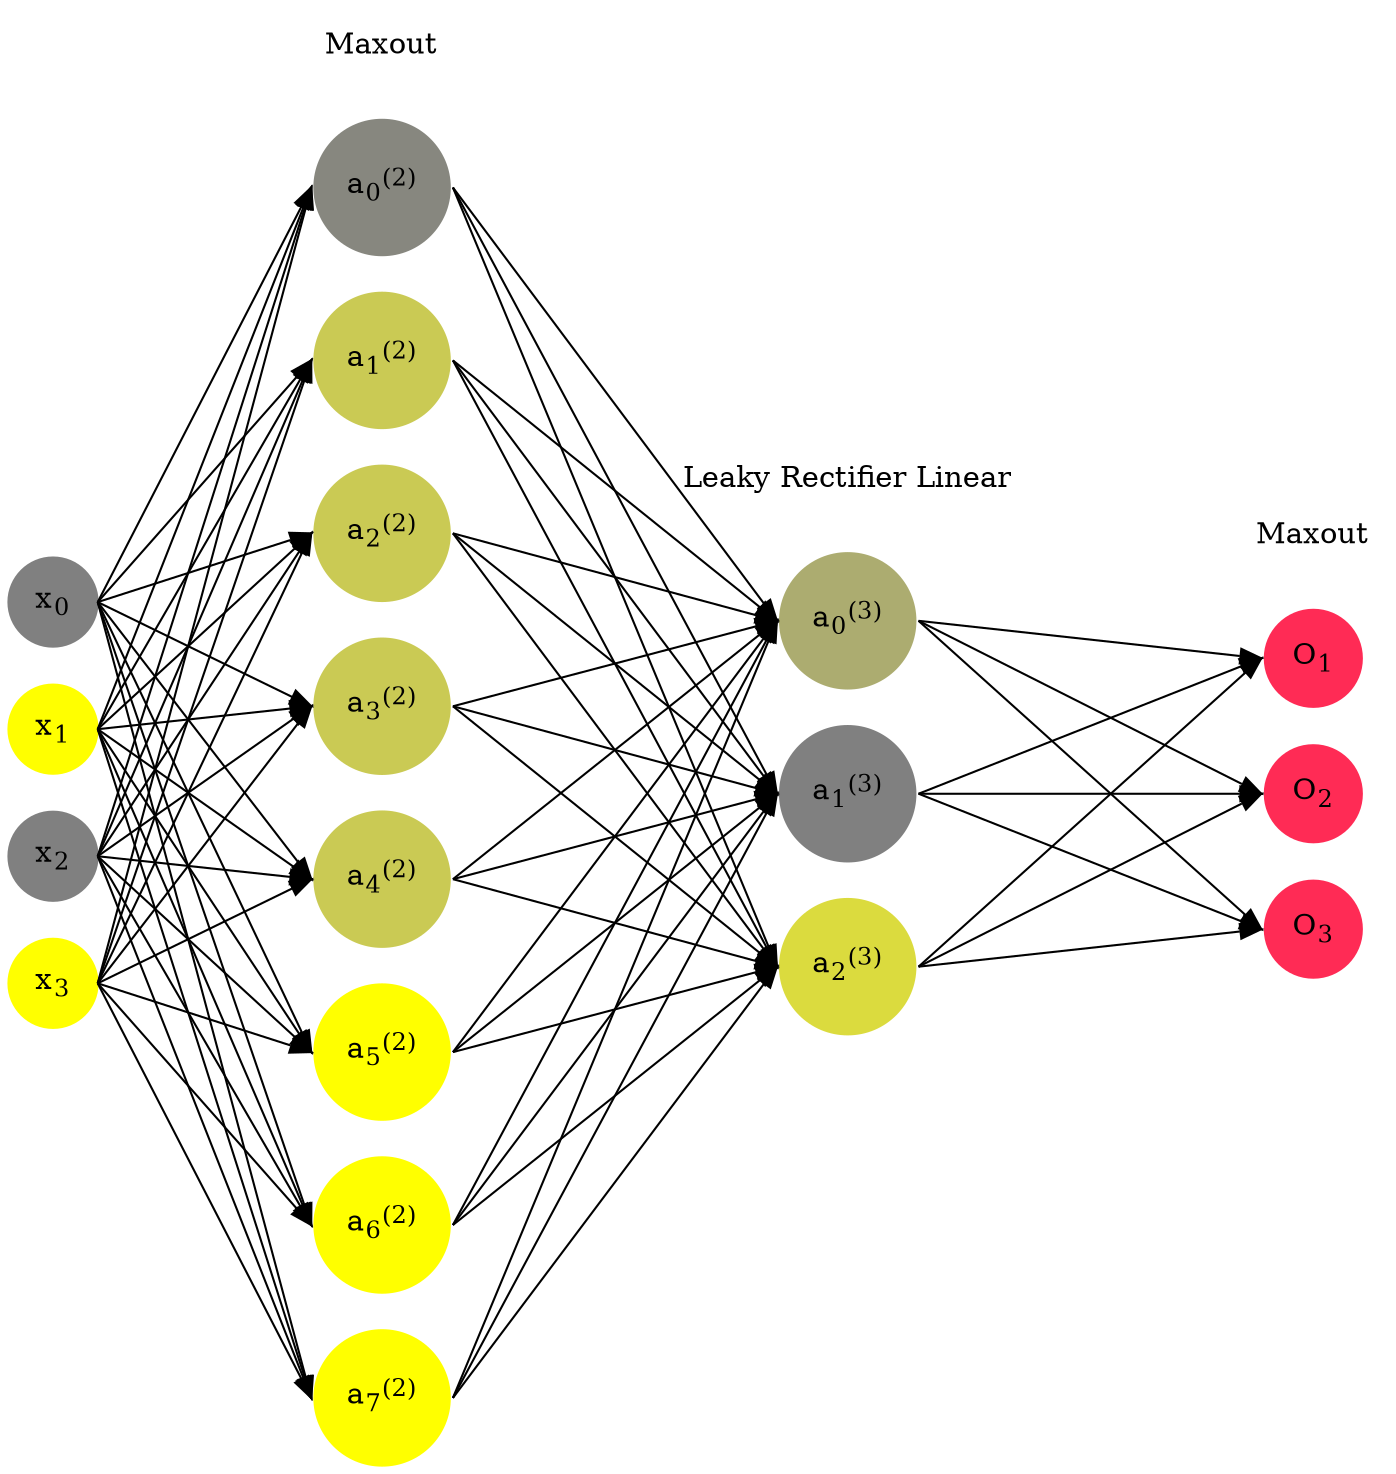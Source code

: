 digraph G {
	rankdir = LR;
	splines=false;
	edge[style=invis];
	ranksep= 1.4;
	{
	node [shape=circle, color="0.1667, 0.0, 0.5", style=filled, fillcolor="0.1667, 0.0, 0.5"];
	x0 [label=<x<sub>0</sub>>];
	}
	{
	node [shape=circle, color="0.1667, 1.0, 1.0", style=filled, fillcolor="0.1667, 1.0, 1.0"];
	x1 [label=<x<sub>1</sub>>];
	}
	{
	node [shape=circle, color="0.1667, 0.0, 0.5", style=filled, fillcolor="0.1667, 0.0, 0.5"];
	x2 [label=<x<sub>2</sub>>];
	}
	{
	node [shape=circle, color="0.1667, 1.0, 1.0", style=filled, fillcolor="0.1667, 1.0, 1.0"];
	x3 [label=<x<sub>3</sub>>];
	}
	{
	node [shape=circle, color="0.1667, 0.058592, 0.529296", style=filled, fillcolor="0.1667, 0.058592, 0.529296"];
	a02 [label=<a<sub>0</sub><sup>(2)</sup>>];
	}
	{
	node [shape=circle, color="0.1667, 0.585232, 0.792616", style=filled, fillcolor="0.1667, 0.585232, 0.792616"];
	a12 [label=<a<sub>1</sub><sup>(2)</sup>>];
	}
	{
	node [shape=circle, color="0.1667, 0.585232, 0.792616", style=filled, fillcolor="0.1667, 0.585232, 0.792616"];
	a22 [label=<a<sub>2</sub><sup>(2)</sup>>];
	}
	{
	node [shape=circle, color="0.1667, 0.585232, 0.792616", style=filled, fillcolor="0.1667, 0.585232, 0.792616"];
	a32 [label=<a<sub>3</sub><sup>(2)</sup>>];
	}
	{
	node [shape=circle, color="0.1667, 0.585232, 0.792616", style=filled, fillcolor="0.1667, 0.585232, 0.792616"];
	a42 [label=<a<sub>4</sub><sup>(2)</sup>>];
	}
	{
	node [shape=circle, color="0.1667, 1.424335, 1.212167", style=filled, fillcolor="0.1667, 1.424335, 1.212167"];
	a52 [label=<a<sub>5</sub><sup>(2)</sup>>];
	}
	{
	node [shape=circle, color="0.1667, 1.424335, 1.212167", style=filled, fillcolor="0.1667, 1.424335, 1.212167"];
	a62 [label=<a<sub>6</sub><sup>(2)</sup>>];
	}
	{
	node [shape=circle, color="0.1667, 1.424335, 1.212167", style=filled, fillcolor="0.1667, 1.424335, 1.212167"];
	a72 [label=<a<sub>7</sub><sup>(2)</sup>>];
	}
	{
	node [shape=circle, color="0.1667, 0.346414, 0.673207", style=filled, fillcolor="0.1667, 0.346414, 0.673207"];
	a03 [label=<a<sub>0</sub><sup>(3)</sup>>];
	}
	{
	node [shape=circle, color="0.1667, 0.000173, 0.500087", style=filled, fillcolor="0.1667, 0.000173, 0.500087"];
	a13 [label=<a<sub>1</sub><sup>(3)</sup>>];
	}
	{
	node [shape=circle, color="0.1667, 0.714251, 0.857125", style=filled, fillcolor="0.1667, 0.714251, 0.857125"];
	a23 [label=<a<sub>2</sub><sup>(3)</sup>>];
	}
	{
	node [shape=circle, color="0.9667, 0.83, 1.0", style=filled, fillcolor="0.9667, 0.83, 1.0"];
	O1 [label=<O<sub>1</sub>>];
	}
	{
	node [shape=circle, color="0.9667, 0.83, 1.0", style=filled, fillcolor="0.9667, 0.83, 1.0"];
	O2 [label=<O<sub>2</sub>>];
	}
	{
	node [shape=circle, color="0.9667, 0.83, 1.0", style=filled, fillcolor="0.9667, 0.83, 1.0"];
	O3 [label=<O<sub>3</sub>>];
	}
	{
	rank=same;
	x0->x1->x2->x3;
	}
	{
	rank=same;
	a02->a12->a22->a32->a42->a52->a62->a72;
	}
	{
	rank=same;
	a03->a13->a23;
	}
	{
	rank=same;
	O1->O2->O3;
	}
	l1 [shape=plaintext,label="Maxout"];
	l1->a02;
	{rank=same; l1;a02};
	l2 [shape=plaintext,label="Leaky Rectifier Linear"];
	l2->a03;
	{rank=same; l2;a03};
	l3 [shape=plaintext,label="Maxout"];
	l3->O1;
	{rank=same; l3;O1};
edge[style=solid, tailport=e, headport=w];
	{x0;x1;x2;x3} -> {a02;a12;a22;a32;a42;a52;a62;a72};
	{a02;a12;a22;a32;a42;a52;a62;a72} -> {a03;a13;a23};
	{a03;a13;a23} -> {O1,O2,O3};
}